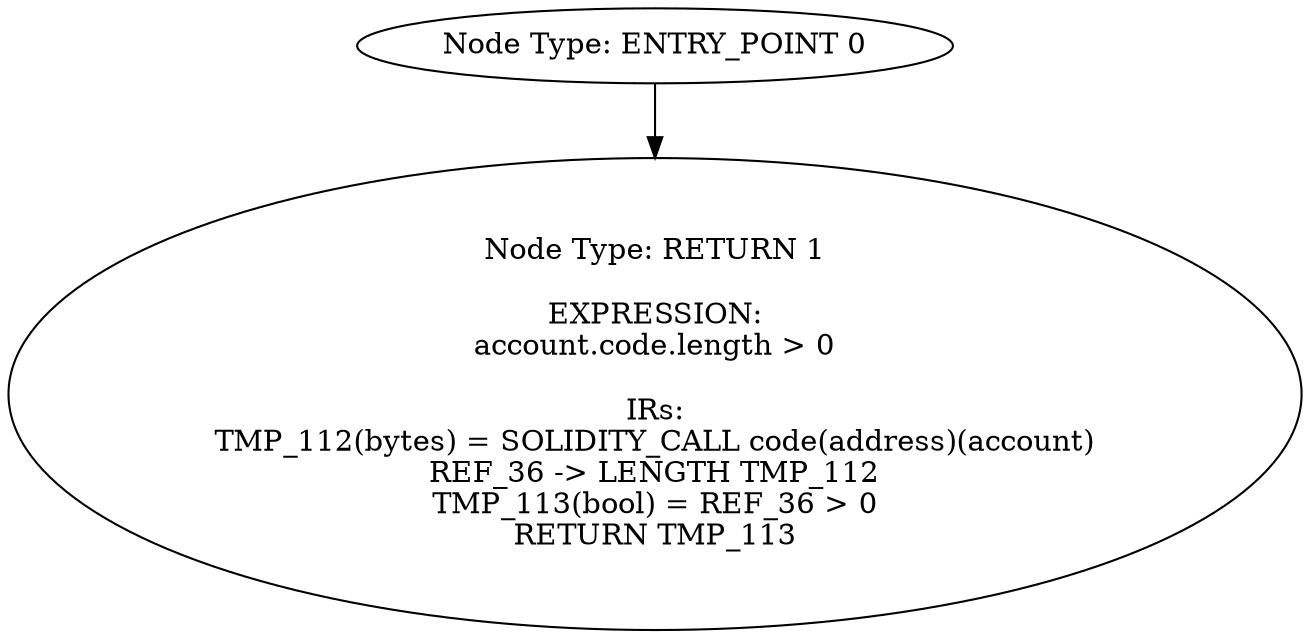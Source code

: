 digraph{
0[label="Node Type: ENTRY_POINT 0
"];
0->1;
1[label="Node Type: RETURN 1

EXPRESSION:
account.code.length > 0

IRs:
TMP_112(bytes) = SOLIDITY_CALL code(address)(account)
REF_36 -> LENGTH TMP_112
TMP_113(bool) = REF_36 > 0
RETURN TMP_113"];
}
